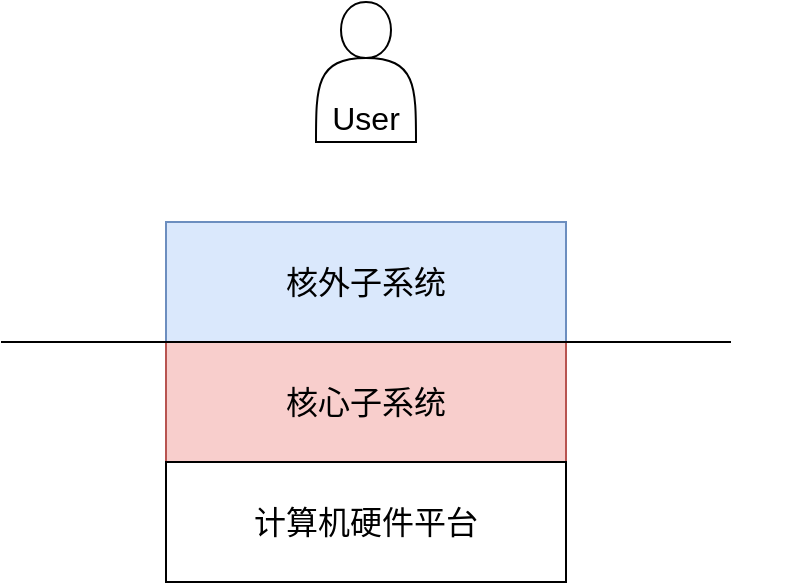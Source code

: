 <mxfile version="12.6.5" type="device"><diagram id="gsK9dzP_M9Uy2jlEYRxe" name="第 1 页"><mxGraphModel dx="1106" dy="860" grid="1" gridSize="10" guides="1" tooltips="1" connect="1" arrows="1" fold="1" page="1" pageScale="1" pageWidth="827" pageHeight="1169" math="0" shadow="0"><root><mxCell id="0"/><mxCell id="1" parent="0"/><mxCell id="XVtsw9dNbLpo2dg5wCWd-1" value="User" style="shape=actor;whiteSpace=wrap;html=1;verticalAlign=bottom;fontSize=16;" vertex="1" parent="1"><mxGeometry x="375" y="130" width="50" height="70" as="geometry"/></mxCell><mxCell id="XVtsw9dNbLpo2dg5wCWd-2" value="核外子系统" style="rounded=0;whiteSpace=wrap;html=1;fontSize=16;fillColor=#dae8fc;strokeColor=#6c8ebf;fontColor=#000000;" vertex="1" parent="1"><mxGeometry x="300" y="240" width="200" height="60" as="geometry"/></mxCell><mxCell id="XVtsw9dNbLpo2dg5wCWd-3" value="核心子系统" style="rounded=0;whiteSpace=wrap;html=1;fontSize=16;fillColor=#f8cecc;strokeColor=#b85450;fontColor=#000000;" vertex="1" parent="1"><mxGeometry x="300" y="300" width="200" height="60" as="geometry"/></mxCell><mxCell id="XVtsw9dNbLpo2dg5wCWd-4" value="计算机硬件平台" style="rounded=0;whiteSpace=wrap;html=1;fontSize=16;" vertex="1" parent="1"><mxGeometry x="300" y="360" width="200" height="60" as="geometry"/></mxCell><mxCell id="XVtsw9dNbLpo2dg5wCWd-7" value="" style="endArrow=none;html=1;fontSize=16;" edge="1" parent="1"><mxGeometry width="50" height="50" relative="1" as="geometry"><mxPoint x="217.5" y="300" as="sourcePoint"/><mxPoint x="582.5" y="300" as="targetPoint"/></mxGeometry></mxCell><mxCell id="XVtsw9dNbLpo2dg5wCWd-8" value="&lt;font color=&quot;#ffffff&quot;&gt;用户模式&lt;/font&gt;" style="text;html=1;align=center;verticalAlign=middle;resizable=0;points=[];autosize=1;fontSize=16;fontColor=#000000;" vertex="1" parent="1"><mxGeometry x="540" y="260" width="80" height="20" as="geometry"/></mxCell><mxCell id="XVtsw9dNbLpo2dg5wCWd-13" value="&lt;font color=&quot;#ffffff&quot;&gt;核心模式&lt;/font&gt;" style="text;html=1;align=center;verticalAlign=middle;resizable=0;points=[];autosize=1;fontSize=16;fontColor=#000000;" vertex="1" parent="1"><mxGeometry x="540" y="320" width="80" height="20" as="geometry"/></mxCell></root></mxGraphModel></diagram></mxfile>